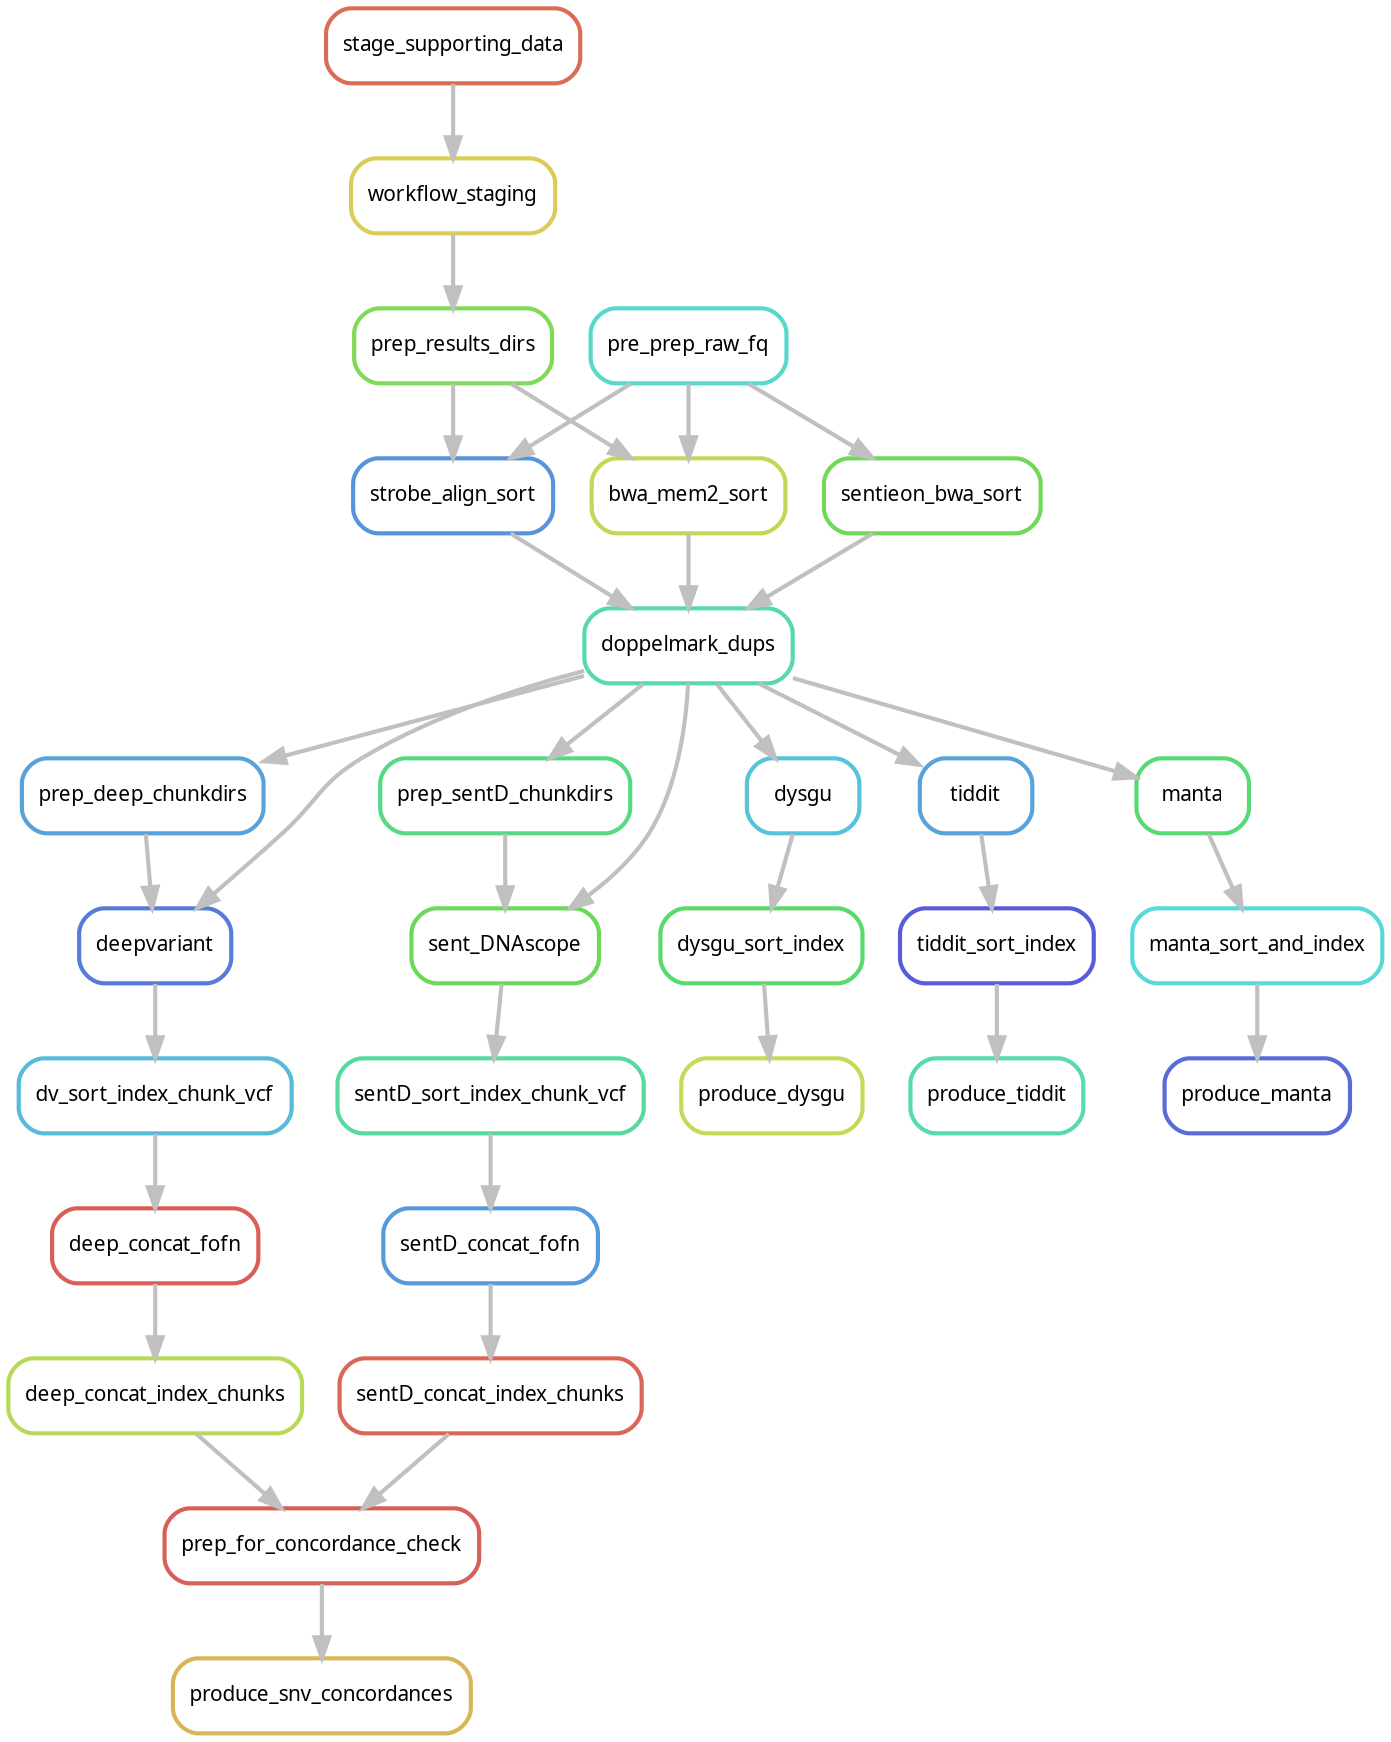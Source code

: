 digraph snakemake_dag {
    graph[bgcolor=white, margin=0];
    node[shape=box, style=rounded, fontname=sans,                 fontsize=10, penwidth=2];
    edge[penwidth=2, color=grey];
	0[label = "produce_snv_concordances", color = "0.12 0.6 0.85", style="rounded"];
	1[label = "prep_for_concordance_check", color = "0.01 0.6 0.85", style="rounded"];
	2[label = "deep_concat_index_chunks", color = "0.21 0.6 0.85", style="rounded"];
	3[label = "deep_concat_fofn", color = "0.01 0.6 0.85", style="rounded"];
	4[label = "dv_sort_index_chunk_vcf", color = "0.54 0.6 0.85", style="rounded"];
	5[label = "deepvariant", color = "0.62 0.6 0.85", style="rounded"];
	6[label = "doppelmark_dups", color = "0.44 0.6 0.85", style="rounded"];
	7[label = "bwa_mem2_sort", color = "0.20 0.6 0.85", style="rounded"];
	8[label = "prep_results_dirs", color = "0.28 0.6 0.85", style="rounded"];
	9[label = "workflow_staging", color = "0.15 0.6 0.85", style="rounded"];
	10[label = "stage_supporting_data", color = "0.03 0.6 0.85", style="rounded"];
	11[label = "pre_prep_raw_fq", color = "0.48 0.6 0.85", style="rounded"];
	12[label = "prep_deep_chunkdirs", color = "0.57 0.6 0.85", style="rounded"];
	13[label = "sentD_concat_index_chunks", color = "0.02 0.6 0.85", style="rounded"];
	14[label = "sentD_concat_fofn", color = "0.58 0.6 0.85", style="rounded"];
	15[label = "sentD_sort_index_chunk_vcf", color = "0.43 0.6 0.85", style="rounded"];
	16[label = "sent_DNAscope", color = "0.31 0.6 0.85", style="rounded"];
	17[label = "prep_sentD_chunkdirs", color = "0.39 0.6 0.85", style="rounded"];
	18[label = "sentieon_bwa_sort", color = "0.30 0.6 0.85", style="rounded"];
	19[label = "strobe_align_sort", color = "0.59 0.6 0.85", style="rounded"];
	20[label = "produce_dysgu", color = "0.19 0.6 0.85", style="rounded"];
	21[label = "dysgu_sort_index", color = "0.36 0.6 0.85", style="rounded"];
	22[label = "dysgu", color = "0.53 0.6 0.85", style="rounded"];
	23[label = "produce_tiddit", color = "0.45 0.6 0.85", style="rounded"];
	24[label = "tiddit_sort_index", color = "0.66 0.6 0.85", style="rounded"];
	25[label = "tiddit", color = "0.57 0.6 0.85", style="rounded"];
	26[label = "produce_manta", color = "0.64 0.6 0.85", style="rounded"];
	27[label = "manta_sort_and_index", color = "0.50 0.6 0.85", style="rounded"];
	28[label = "manta", color = "0.37 0.6 0.85", style="rounded"];
	1 -> 0
	2 -> 1
	13 -> 1
	3 -> 2
	4 -> 3
	5 -> 4
	6 -> 5
	12 -> 5
	7 -> 6
	18 -> 6
	19 -> 6
	11 -> 7
	8 -> 7
	9 -> 8
	10 -> 9
	6 -> 12
	14 -> 13
	15 -> 14
	16 -> 15
	17 -> 16
	6 -> 16
	6 -> 17
	11 -> 18
	11 -> 19
	8 -> 19
	21 -> 20
	22 -> 21
	6 -> 22
	24 -> 23
	25 -> 24
	6 -> 25
	27 -> 26
	28 -> 27
	6 -> 28
}            
